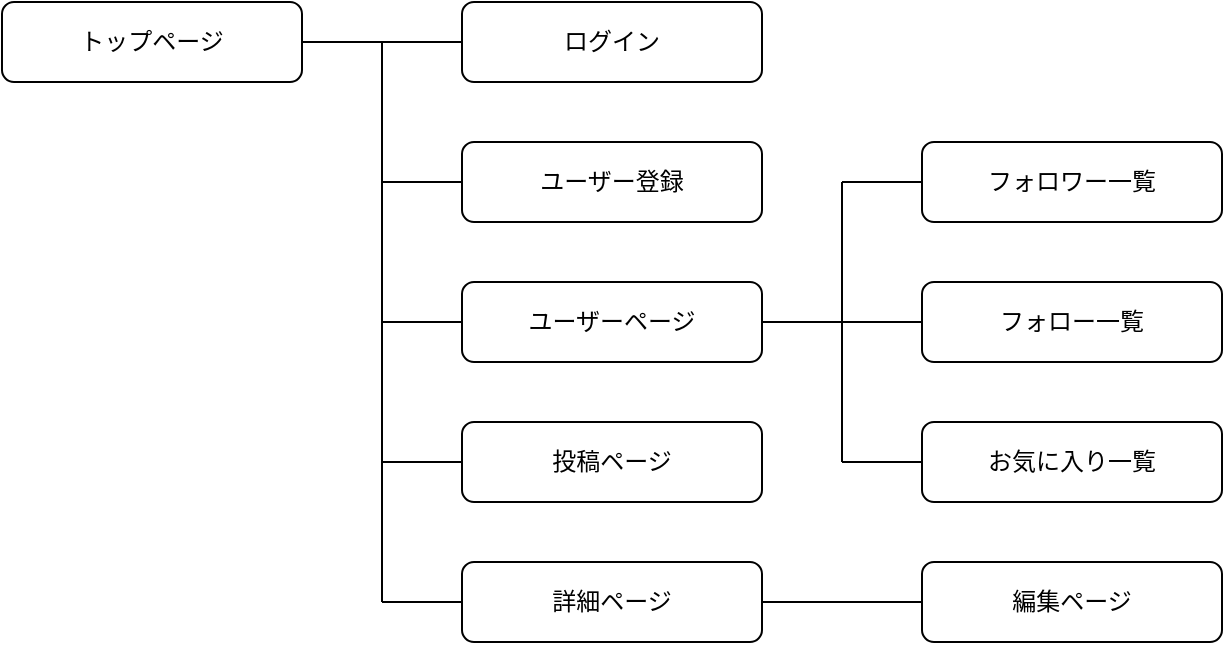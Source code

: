 <mxfile>
    <diagram id="6Td0G3O9zpSjoTpEHj7E" name="ページ1">
        <mxGraphModel dx="917" dy="1167" grid="1" gridSize="10" guides="1" tooltips="1" connect="1" arrows="1" fold="1" page="1" pageScale="1" pageWidth="1169" pageHeight="827" math="0" shadow="0">
            <root>
                <mxCell id="0"/>
                <mxCell id="1" parent="0"/>
                <mxCell id="11" style="edgeStyle=none;html=1;endArrow=none;endFill=0;" parent="1" source="2" edge="1">
                    <mxGeometry relative="1" as="geometry">
                        <mxPoint x="240" y="300" as="targetPoint"/>
                    </mxGeometry>
                </mxCell>
                <mxCell id="2" value="ユーザーページ" style="rounded=1;whiteSpace=wrap;html=1;" parent="1" vertex="1">
                    <mxGeometry x="280" y="280" width="150" height="40" as="geometry"/>
                </mxCell>
                <mxCell id="3" value="ユーザー登録" style="rounded=1;whiteSpace=wrap;html=1;" parent="1" vertex="1">
                    <mxGeometry x="280" y="210" width="150" height="40" as="geometry"/>
                </mxCell>
                <mxCell id="4" value="ログイン" style="rounded=1;whiteSpace=wrap;html=1;" parent="1" vertex="1">
                    <mxGeometry x="280" y="140" width="150" height="40" as="geometry"/>
                </mxCell>
                <mxCell id="6" style="edgeStyle=none;html=1;entryX=0;entryY=0.5;entryDx=0;entryDy=0;endArrow=none;endFill=0;" parent="1" source="5" target="4" edge="1">
                    <mxGeometry relative="1" as="geometry"/>
                </mxCell>
                <mxCell id="5" value="トップページ" style="rounded=1;whiteSpace=wrap;html=1;" parent="1" vertex="1">
                    <mxGeometry x="50" y="140" width="150" height="40" as="geometry"/>
                </mxCell>
                <mxCell id="7" value="" style="endArrow=none;html=1;" parent="1" edge="1">
                    <mxGeometry width="50" height="50" relative="1" as="geometry">
                        <mxPoint x="240" y="440" as="sourcePoint"/>
                        <mxPoint x="240" y="160" as="targetPoint"/>
                    </mxGeometry>
                </mxCell>
                <mxCell id="12" style="edgeStyle=none;html=1;endArrow=none;endFill=0;" parent="1" source="8" edge="1">
                    <mxGeometry relative="1" as="geometry">
                        <mxPoint x="240" y="370" as="targetPoint"/>
                    </mxGeometry>
                </mxCell>
                <mxCell id="8" value="投稿ページ" style="rounded=1;whiteSpace=wrap;html=1;" parent="1" vertex="1">
                    <mxGeometry x="280" y="350" width="150" height="40" as="geometry"/>
                </mxCell>
                <mxCell id="13" style="edgeStyle=none;html=1;endArrow=none;endFill=0;" parent="1" source="9" edge="1">
                    <mxGeometry relative="1" as="geometry">
                        <mxPoint x="240" y="440" as="targetPoint"/>
                    </mxGeometry>
                </mxCell>
                <mxCell id="9" value="詳細ページ" style="rounded=1;whiteSpace=wrap;html=1;" parent="1" vertex="1">
                    <mxGeometry x="280" y="420" width="150" height="40" as="geometry"/>
                </mxCell>
                <mxCell id="10" value="" style="endArrow=none;html=1;exitX=0;exitY=0.5;exitDx=0;exitDy=0;" parent="1" source="3" edge="1">
                    <mxGeometry width="50" height="50" relative="1" as="geometry">
                        <mxPoint x="350" y="390" as="sourcePoint"/>
                        <mxPoint x="240" y="230" as="targetPoint"/>
                    </mxGeometry>
                </mxCell>
                <mxCell id="17" style="edgeStyle=none;html=1;endArrow=none;endFill=0;" parent="1" source="14" edge="1">
                    <mxGeometry relative="1" as="geometry">
                        <mxPoint x="470" y="230" as="targetPoint"/>
                    </mxGeometry>
                </mxCell>
                <mxCell id="14" value="フォロワー一覧" style="rounded=1;whiteSpace=wrap;html=1;" parent="1" vertex="1">
                    <mxGeometry x="510" y="210" width="150" height="40" as="geometry"/>
                </mxCell>
                <mxCell id="18" style="edgeStyle=none;html=1;entryX=1;entryY=0.5;entryDx=0;entryDy=0;endArrow=none;endFill=0;" parent="1" source="15" target="2" edge="1">
                    <mxGeometry relative="1" as="geometry"/>
                </mxCell>
                <mxCell id="15" value="フォロー一覧" style="rounded=1;whiteSpace=wrap;html=1;" parent="1" vertex="1">
                    <mxGeometry x="510" y="280" width="150" height="40" as="geometry"/>
                </mxCell>
                <mxCell id="19" style="edgeStyle=none;html=1;endArrow=none;endFill=0;" parent="1" source="16" edge="1">
                    <mxGeometry relative="1" as="geometry">
                        <mxPoint x="470" y="370" as="targetPoint"/>
                    </mxGeometry>
                </mxCell>
                <mxCell id="16" value="お気に入り一覧" style="rounded=1;whiteSpace=wrap;html=1;" parent="1" vertex="1">
                    <mxGeometry x="510" y="350" width="150" height="40" as="geometry"/>
                </mxCell>
                <mxCell id="20" value="" style="endArrow=none;html=1;" parent="1" edge="1">
                    <mxGeometry width="50" height="50" relative="1" as="geometry">
                        <mxPoint x="470" y="370" as="sourcePoint"/>
                        <mxPoint x="470" y="230" as="targetPoint"/>
                    </mxGeometry>
                </mxCell>
                <mxCell id="23" style="edgeStyle=none;html=1;entryX=1;entryY=0.5;entryDx=0;entryDy=0;endArrow=none;endFill=0;" parent="1" source="21" target="9" edge="1">
                    <mxGeometry relative="1" as="geometry"/>
                </mxCell>
                <mxCell id="21" value="編集ページ" style="rounded=1;whiteSpace=wrap;html=1;" parent="1" vertex="1">
                    <mxGeometry x="510" y="420" width="150" height="40" as="geometry"/>
                </mxCell>
            </root>
        </mxGraphModel>
    </diagram>
</mxfile>